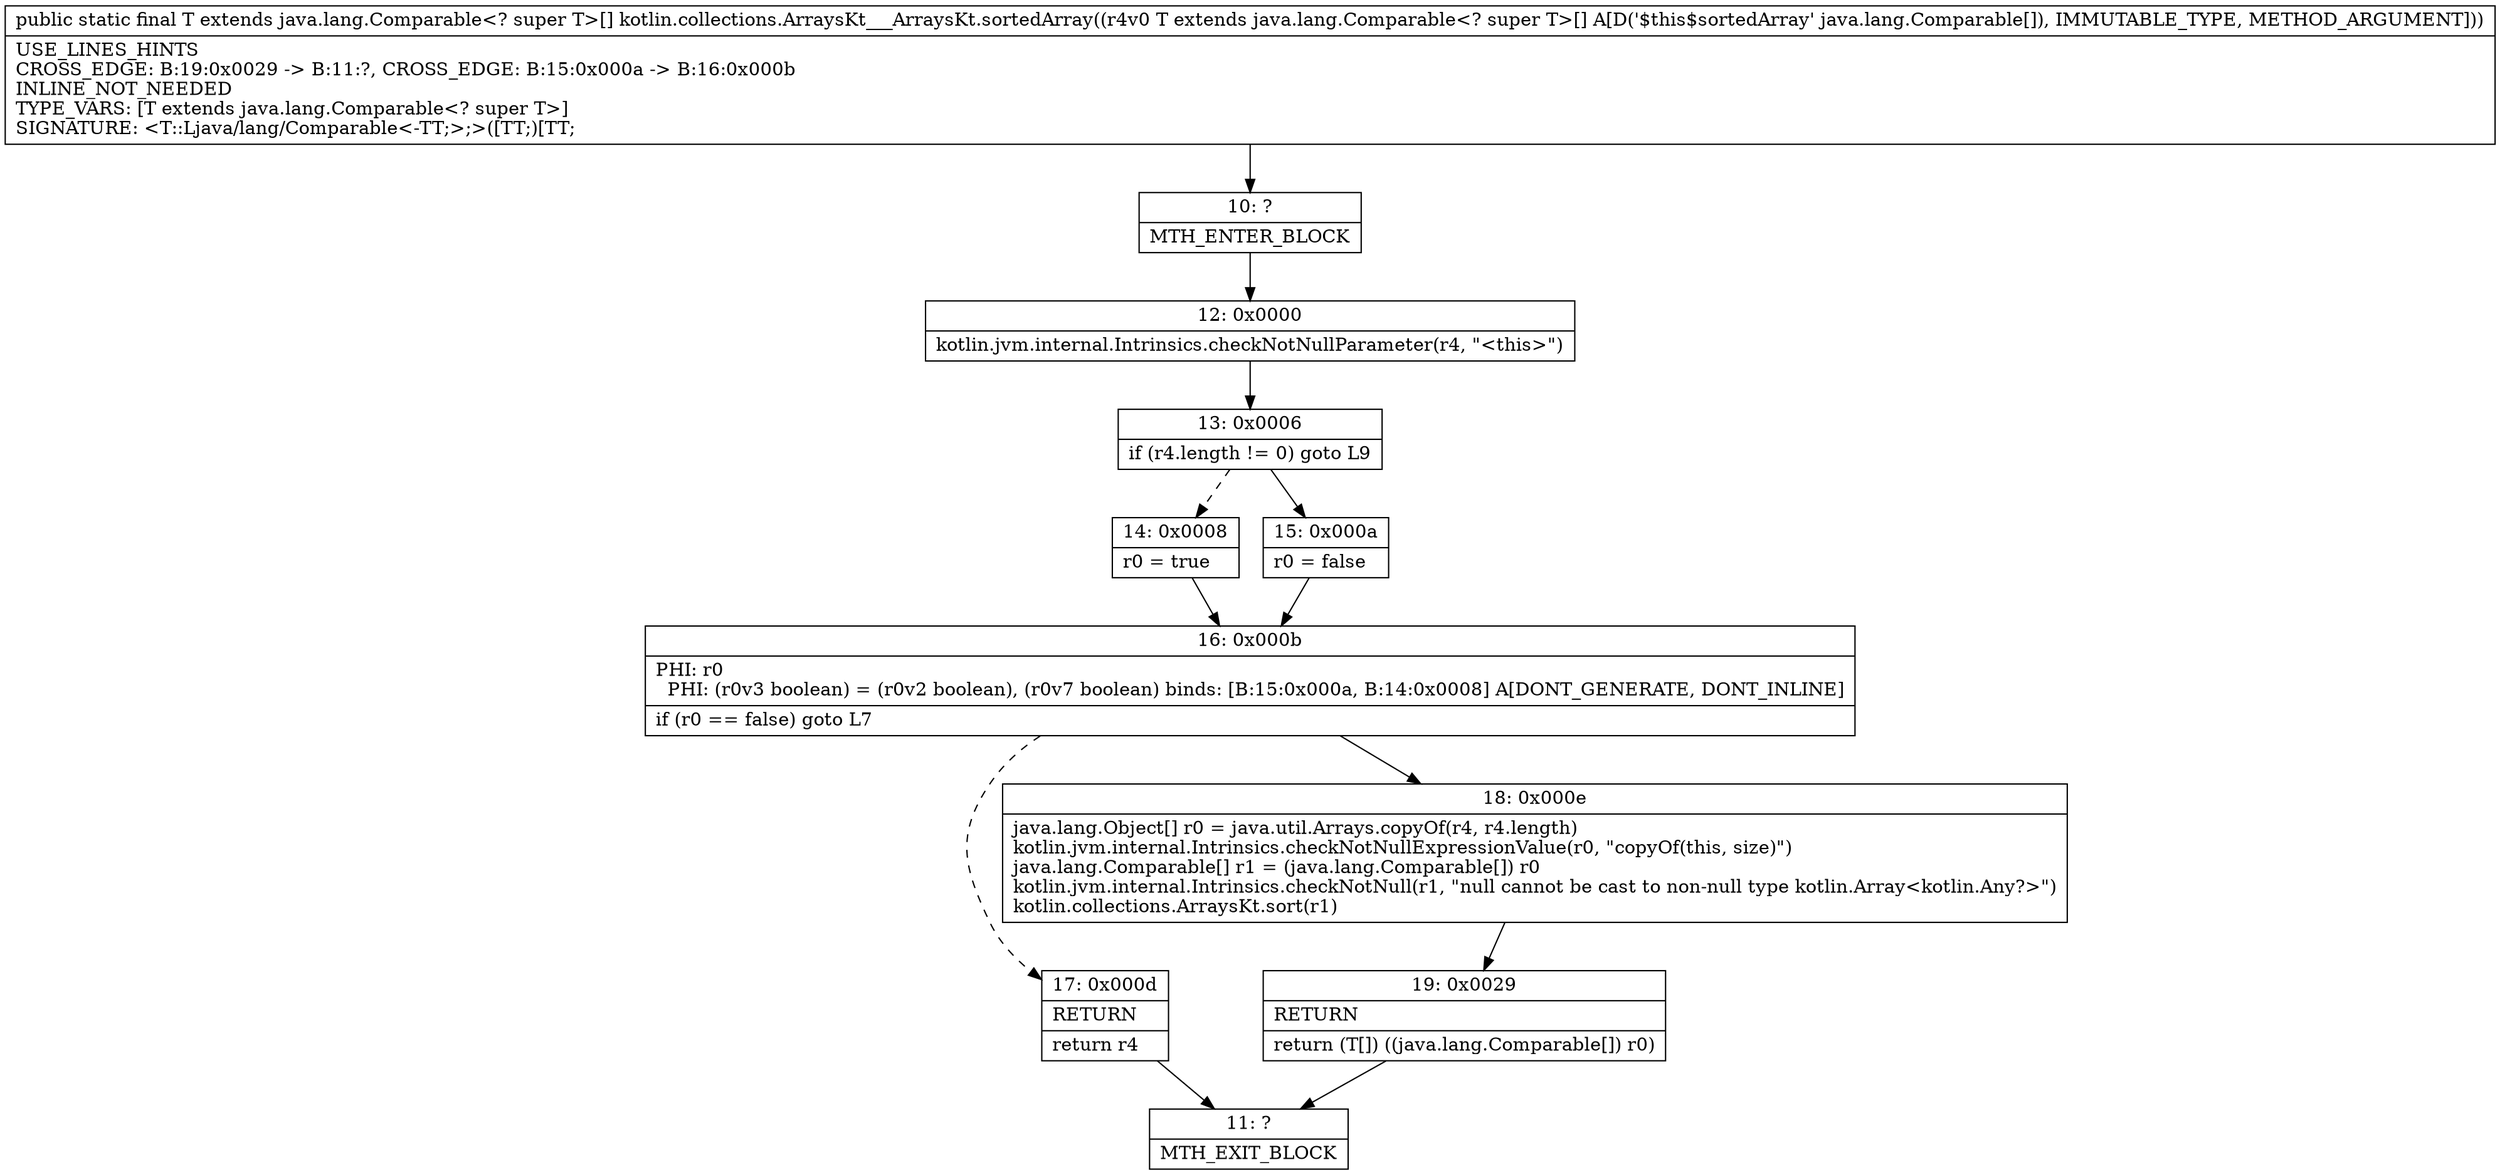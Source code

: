 digraph "CFG forkotlin.collections.ArraysKt___ArraysKt.sortedArray([Ljava\/lang\/Comparable;)[Ljava\/lang\/Comparable;" {
Node_10 [shape=record,label="{10\:\ ?|MTH_ENTER_BLOCK\l}"];
Node_12 [shape=record,label="{12\:\ 0x0000|kotlin.jvm.internal.Intrinsics.checkNotNullParameter(r4, \"\<this\>\")\l}"];
Node_13 [shape=record,label="{13\:\ 0x0006|if (r4.length != 0) goto L9\l}"];
Node_14 [shape=record,label="{14\:\ 0x0008|r0 = true\l}"];
Node_16 [shape=record,label="{16\:\ 0x000b|PHI: r0 \l  PHI: (r0v3 boolean) = (r0v2 boolean), (r0v7 boolean) binds: [B:15:0x000a, B:14:0x0008] A[DONT_GENERATE, DONT_INLINE]\l|if (r0 == false) goto L7\l}"];
Node_17 [shape=record,label="{17\:\ 0x000d|RETURN\l|return r4\l}"];
Node_11 [shape=record,label="{11\:\ ?|MTH_EXIT_BLOCK\l}"];
Node_18 [shape=record,label="{18\:\ 0x000e|java.lang.Object[] r0 = java.util.Arrays.copyOf(r4, r4.length)\lkotlin.jvm.internal.Intrinsics.checkNotNullExpressionValue(r0, \"copyOf(this, size)\")\ljava.lang.Comparable[] r1 = (java.lang.Comparable[]) r0\lkotlin.jvm.internal.Intrinsics.checkNotNull(r1, \"null cannot be cast to non\-null type kotlin.Array\<kotlin.Any?\>\")\lkotlin.collections.ArraysKt.sort(r1)\l}"];
Node_19 [shape=record,label="{19\:\ 0x0029|RETURN\l|return (T[]) ((java.lang.Comparable[]) r0)\l}"];
Node_15 [shape=record,label="{15\:\ 0x000a|r0 = false\l}"];
MethodNode[shape=record,label="{public static final T extends java.lang.Comparable\<? super T\>[] kotlin.collections.ArraysKt___ArraysKt.sortedArray((r4v0 T extends java.lang.Comparable\<? super T\>[] A[D('$this$sortedArray' java.lang.Comparable[]), IMMUTABLE_TYPE, METHOD_ARGUMENT]))  | USE_LINES_HINTS\lCROSS_EDGE: B:19:0x0029 \-\> B:11:?, CROSS_EDGE: B:15:0x000a \-\> B:16:0x000b\lINLINE_NOT_NEEDED\lTYPE_VARS: [T extends java.lang.Comparable\<? super T\>]\lSIGNATURE: \<T::Ljava\/lang\/Comparable\<\-TT;\>;\>([TT;)[TT;\l}"];
MethodNode -> Node_10;Node_10 -> Node_12;
Node_12 -> Node_13;
Node_13 -> Node_14[style=dashed];
Node_13 -> Node_15;
Node_14 -> Node_16;
Node_16 -> Node_17[style=dashed];
Node_16 -> Node_18;
Node_17 -> Node_11;
Node_18 -> Node_19;
Node_19 -> Node_11;
Node_15 -> Node_16;
}

